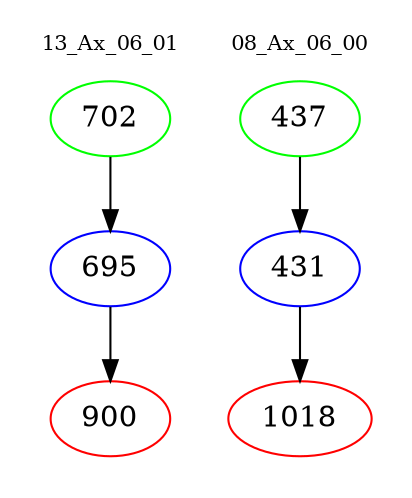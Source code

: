 digraph{
subgraph cluster_0 {
color = white
label = "13_Ax_06_01";
fontsize=10;
T0_702 [label="702", color="green"]
T0_702 -> T0_695 [color="black"]
T0_695 [label="695", color="blue"]
T0_695 -> T0_900 [color="black"]
T0_900 [label="900", color="red"]
}
subgraph cluster_1 {
color = white
label = "08_Ax_06_00";
fontsize=10;
T1_437 [label="437", color="green"]
T1_437 -> T1_431 [color="black"]
T1_431 [label="431", color="blue"]
T1_431 -> T1_1018 [color="black"]
T1_1018 [label="1018", color="red"]
}
}
